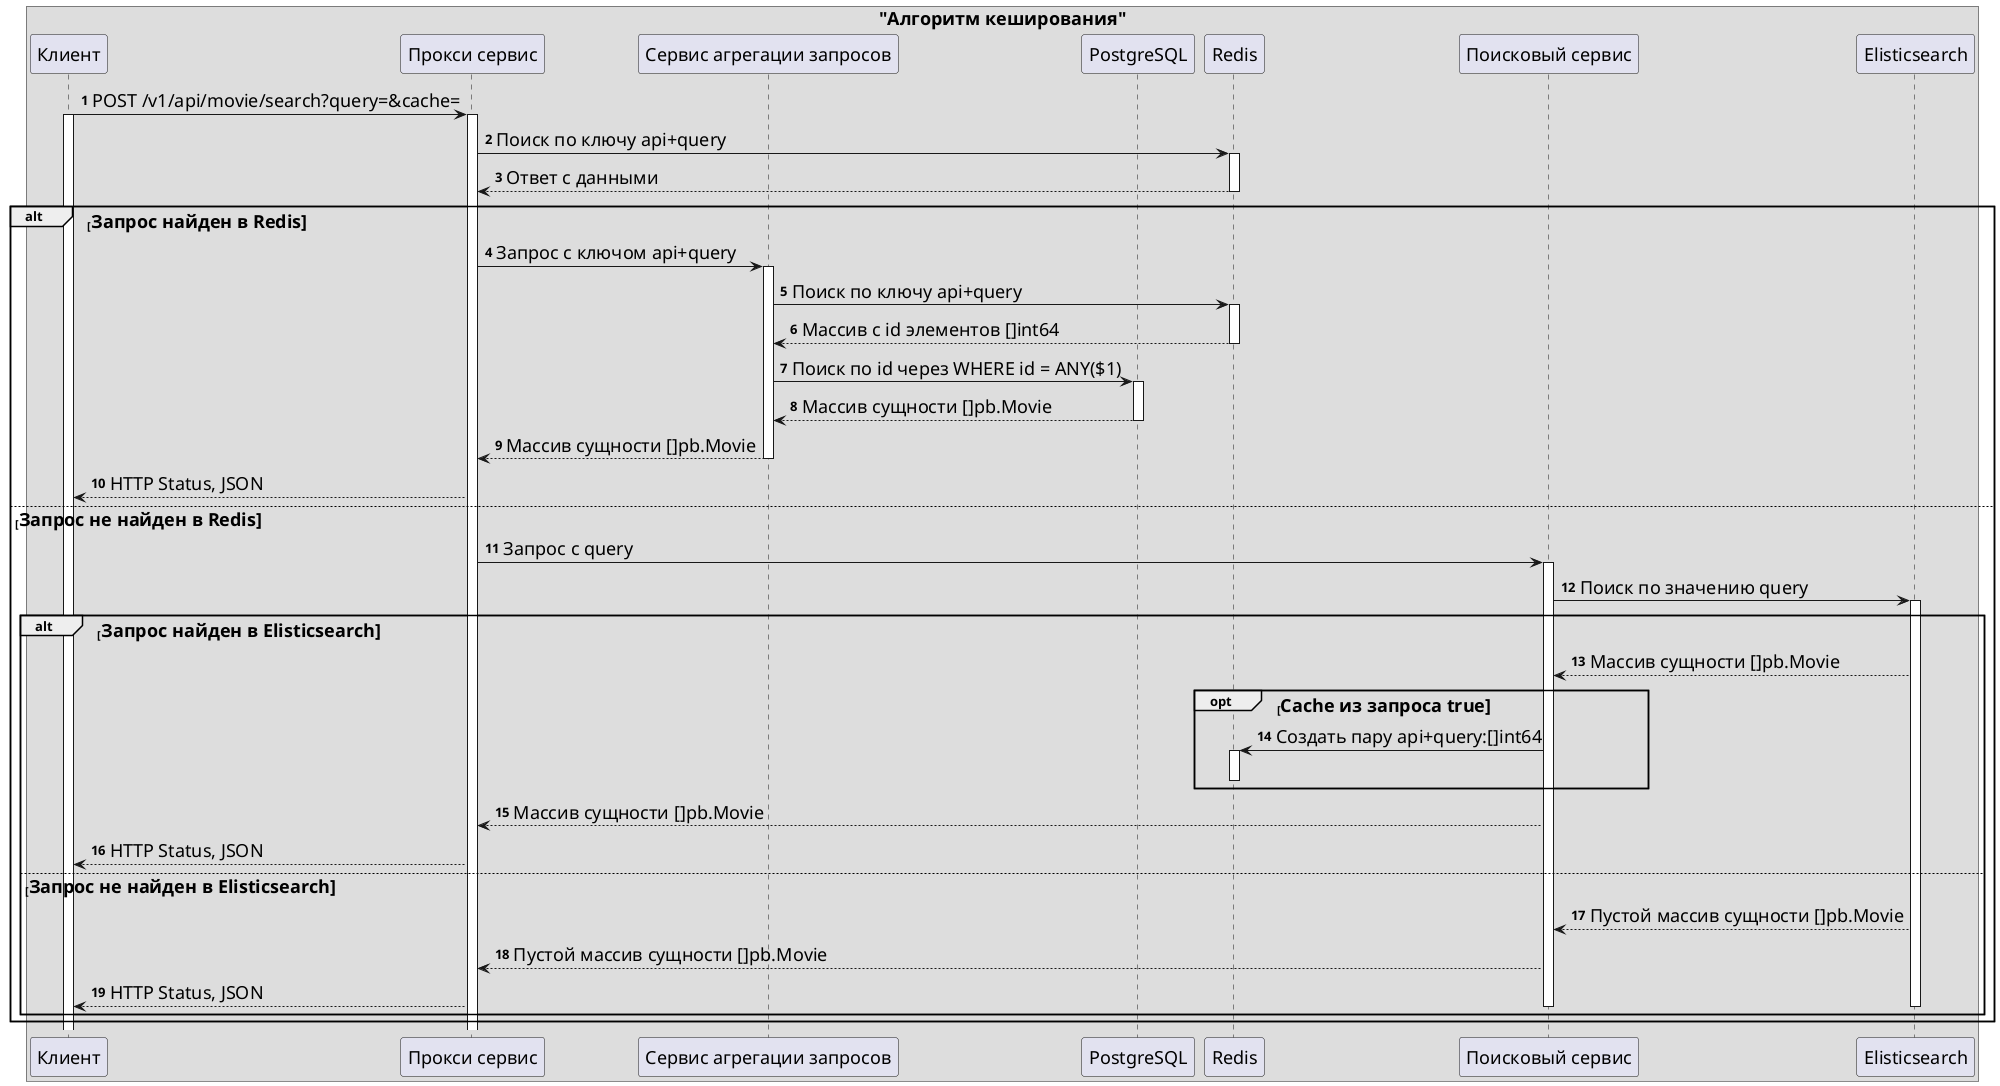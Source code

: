@startuml
'https://plantuml.com/sequence-diagram


autonumber

box <size:18>"Алгоритм кеширования"

participant "<size:18>Клиент" as cl
participant "<size:18>Прокси сервис" as proxy
participant "<size:18>Сервис агрегации запросов" as agregator
participant "<size:18>PostgreSQL" as postgres
participant "<size:18>Redis" as redis
participant "<size:18>Поисковый сервис" as search
participant "<size:18>Elisticsearch" as elastic

cl -> proxy: <size:18>POST /v1/api/movie/search?query=&cache=</size>
activate proxy
activate cl

proxy -> redis: <size:18>Поиск по ключу api+query
activate redis

redis --> proxy:  <size:18>Ответ с данными</size>
deactivate redis

alt <size:18>Запрос найден в Redis

proxy -> agregator: <size:18>Запрос с ключом api+query
activate agregator

agregator -> redis: <size:18>Поиск по ключу api+query
activate redis

redis --> agregator: <size:18>Массив с id элементов []int64
deactivate redis

agregator -> postgres: <size:18>Поиск по id через WHERE id = ANY($1)
activate postgres

postgres --> agregator: <size:18>Массив сущности []pb.Movie
deactivate postgres

agregator --> proxy: <size:18>Массив сущности []pb.Movie
deactivate agregator

proxy --> cl: <size:18>HTTP Status, JSON

else <size:18>Запрос не найден в Redis

proxy -> search: <size:18>Запрос с query
activate search

search -> elastic: <size:18>Поиск по значению query
activate elastic


alt <size:18>Запрос найден в Elisticsearch

elastic --> search: <size:18>Массив сущности []pb.Movie

opt <size:18>Cache из запроса true
search -> redis: <size:18>Создать пару api+query:[]int64
activate redis
deactivate redis
end

search --> proxy: <size:18>Массив сущности []pb.Movie

proxy --> cl: <size:18>HTTP Status, JSON

else <size:18>Запрос не найден в Elisticsearch

elastic --> search: <size:18>Пустой массив сущности []pb.Movie

search --> proxy: <size:18>Пустой массив сущности []pb.Movie

proxy --> cl: <size:18>HTTP Status, JSON


deactivate search
deactivate elastic


end
end

@enduml